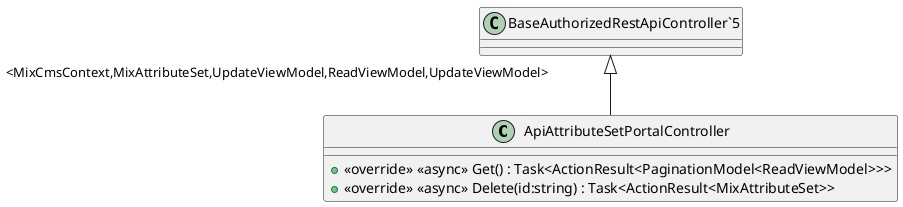 @startuml
class ApiAttributeSetPortalController {
    + <<override>> <<async>> Get() : Task<ActionResult<PaginationModel<ReadViewModel>>>
    + <<override>> <<async>> Delete(id:string) : Task<ActionResult<MixAttributeSet>>
}
"BaseAuthorizedRestApiController`5" "<MixCmsContext,MixAttributeSet,UpdateViewModel,ReadViewModel,UpdateViewModel>" <|-- ApiAttributeSetPortalController
@enduml
